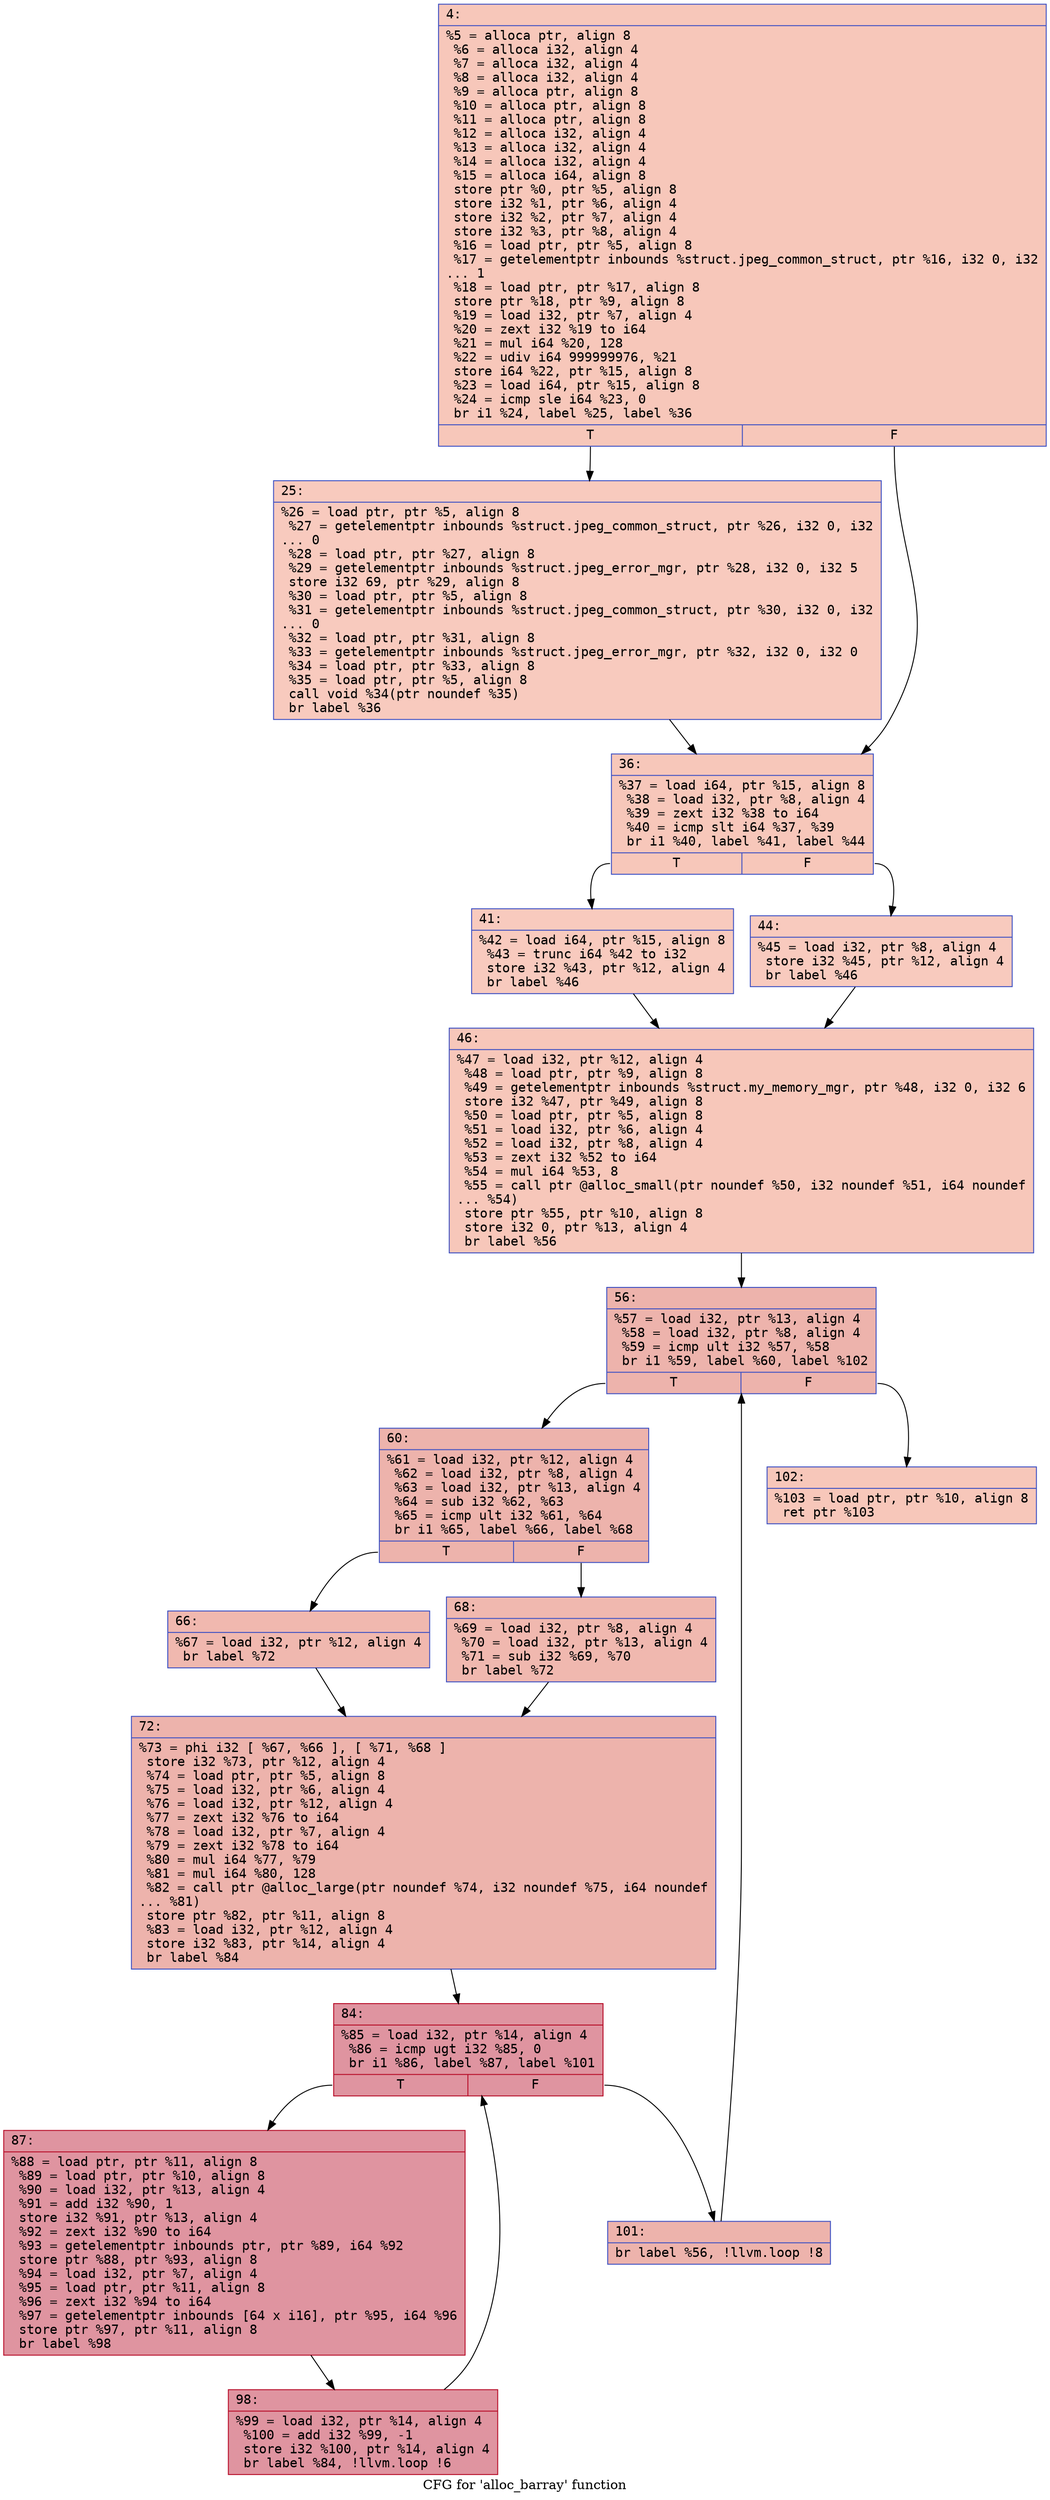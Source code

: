 digraph "CFG for 'alloc_barray' function" {
	label="CFG for 'alloc_barray' function";

	Node0x60000011f750 [shape=record,color="#3d50c3ff", style=filled, fillcolor="#ec7f6370" fontname="Courier",label="{4:\l|  %5 = alloca ptr, align 8\l  %6 = alloca i32, align 4\l  %7 = alloca i32, align 4\l  %8 = alloca i32, align 4\l  %9 = alloca ptr, align 8\l  %10 = alloca ptr, align 8\l  %11 = alloca ptr, align 8\l  %12 = alloca i32, align 4\l  %13 = alloca i32, align 4\l  %14 = alloca i32, align 4\l  %15 = alloca i64, align 8\l  store ptr %0, ptr %5, align 8\l  store i32 %1, ptr %6, align 4\l  store i32 %2, ptr %7, align 4\l  store i32 %3, ptr %8, align 4\l  %16 = load ptr, ptr %5, align 8\l  %17 = getelementptr inbounds %struct.jpeg_common_struct, ptr %16, i32 0, i32\l... 1\l  %18 = load ptr, ptr %17, align 8\l  store ptr %18, ptr %9, align 8\l  %19 = load i32, ptr %7, align 4\l  %20 = zext i32 %19 to i64\l  %21 = mul i64 %20, 128\l  %22 = udiv i64 999999976, %21\l  store i64 %22, ptr %15, align 8\l  %23 = load i64, ptr %15, align 8\l  %24 = icmp sle i64 %23, 0\l  br i1 %24, label %25, label %36\l|{<s0>T|<s1>F}}"];
	Node0x60000011f750:s0 -> Node0x60000011f7a0[tooltip="4 -> 25\nProbability 50.00%" ];
	Node0x60000011f750:s1 -> Node0x60000011f7f0[tooltip="4 -> 36\nProbability 50.00%" ];
	Node0x60000011f7a0 [shape=record,color="#3d50c3ff", style=filled, fillcolor="#ef886b70" fontname="Courier",label="{25:\l|  %26 = load ptr, ptr %5, align 8\l  %27 = getelementptr inbounds %struct.jpeg_common_struct, ptr %26, i32 0, i32\l... 0\l  %28 = load ptr, ptr %27, align 8\l  %29 = getelementptr inbounds %struct.jpeg_error_mgr, ptr %28, i32 0, i32 5\l  store i32 69, ptr %29, align 8\l  %30 = load ptr, ptr %5, align 8\l  %31 = getelementptr inbounds %struct.jpeg_common_struct, ptr %30, i32 0, i32\l... 0\l  %32 = load ptr, ptr %31, align 8\l  %33 = getelementptr inbounds %struct.jpeg_error_mgr, ptr %32, i32 0, i32 0\l  %34 = load ptr, ptr %33, align 8\l  %35 = load ptr, ptr %5, align 8\l  call void %34(ptr noundef %35)\l  br label %36\l}"];
	Node0x60000011f7a0 -> Node0x60000011f7f0[tooltip="25 -> 36\nProbability 100.00%" ];
	Node0x60000011f7f0 [shape=record,color="#3d50c3ff", style=filled, fillcolor="#ec7f6370" fontname="Courier",label="{36:\l|  %37 = load i64, ptr %15, align 8\l  %38 = load i32, ptr %8, align 4\l  %39 = zext i32 %38 to i64\l  %40 = icmp slt i64 %37, %39\l  br i1 %40, label %41, label %44\l|{<s0>T|<s1>F}}"];
	Node0x60000011f7f0:s0 -> Node0x60000011f840[tooltip="36 -> 41\nProbability 50.00%" ];
	Node0x60000011f7f0:s1 -> Node0x60000011f890[tooltip="36 -> 44\nProbability 50.00%" ];
	Node0x60000011f840 [shape=record,color="#3d50c3ff", style=filled, fillcolor="#ef886b70" fontname="Courier",label="{41:\l|  %42 = load i64, ptr %15, align 8\l  %43 = trunc i64 %42 to i32\l  store i32 %43, ptr %12, align 4\l  br label %46\l}"];
	Node0x60000011f840 -> Node0x60000011f8e0[tooltip="41 -> 46\nProbability 100.00%" ];
	Node0x60000011f890 [shape=record,color="#3d50c3ff", style=filled, fillcolor="#ef886b70" fontname="Courier",label="{44:\l|  %45 = load i32, ptr %8, align 4\l  store i32 %45, ptr %12, align 4\l  br label %46\l}"];
	Node0x60000011f890 -> Node0x60000011f8e0[tooltip="44 -> 46\nProbability 100.00%" ];
	Node0x60000011f8e0 [shape=record,color="#3d50c3ff", style=filled, fillcolor="#ec7f6370" fontname="Courier",label="{46:\l|  %47 = load i32, ptr %12, align 4\l  %48 = load ptr, ptr %9, align 8\l  %49 = getelementptr inbounds %struct.my_memory_mgr, ptr %48, i32 0, i32 6\l  store i32 %47, ptr %49, align 8\l  %50 = load ptr, ptr %5, align 8\l  %51 = load i32, ptr %6, align 4\l  %52 = load i32, ptr %8, align 4\l  %53 = zext i32 %52 to i64\l  %54 = mul i64 %53, 8\l  %55 = call ptr @alloc_small(ptr noundef %50, i32 noundef %51, i64 noundef\l... %54)\l  store ptr %55, ptr %10, align 8\l  store i32 0, ptr %13, align 4\l  br label %56\l}"];
	Node0x60000011f8e0 -> Node0x60000011f930[tooltip="46 -> 56\nProbability 100.00%" ];
	Node0x60000011f930 [shape=record,color="#3d50c3ff", style=filled, fillcolor="#d6524470" fontname="Courier",label="{56:\l|  %57 = load i32, ptr %13, align 4\l  %58 = load i32, ptr %8, align 4\l  %59 = icmp ult i32 %57, %58\l  br i1 %59, label %60, label %102\l|{<s0>T|<s1>F}}"];
	Node0x60000011f930:s0 -> Node0x60000011f980[tooltip="56 -> 60\nProbability 96.88%" ];
	Node0x60000011f930:s1 -> Node0x60000011fc00[tooltip="56 -> 102\nProbability 3.12%" ];
	Node0x60000011f980 [shape=record,color="#3d50c3ff", style=filled, fillcolor="#d6524470" fontname="Courier",label="{60:\l|  %61 = load i32, ptr %12, align 4\l  %62 = load i32, ptr %8, align 4\l  %63 = load i32, ptr %13, align 4\l  %64 = sub i32 %62, %63\l  %65 = icmp ult i32 %61, %64\l  br i1 %65, label %66, label %68\l|{<s0>T|<s1>F}}"];
	Node0x60000011f980:s0 -> Node0x60000011f9d0[tooltip="60 -> 66\nProbability 50.00%" ];
	Node0x60000011f980:s1 -> Node0x60000011fa20[tooltip="60 -> 68\nProbability 50.00%" ];
	Node0x60000011f9d0 [shape=record,color="#3d50c3ff", style=filled, fillcolor="#dc5d4a70" fontname="Courier",label="{66:\l|  %67 = load i32, ptr %12, align 4\l  br label %72\l}"];
	Node0x60000011f9d0 -> Node0x60000011fa70[tooltip="66 -> 72\nProbability 100.00%" ];
	Node0x60000011fa20 [shape=record,color="#3d50c3ff", style=filled, fillcolor="#dc5d4a70" fontname="Courier",label="{68:\l|  %69 = load i32, ptr %8, align 4\l  %70 = load i32, ptr %13, align 4\l  %71 = sub i32 %69, %70\l  br label %72\l}"];
	Node0x60000011fa20 -> Node0x60000011fa70[tooltip="68 -> 72\nProbability 100.00%" ];
	Node0x60000011fa70 [shape=record,color="#3d50c3ff", style=filled, fillcolor="#d6524470" fontname="Courier",label="{72:\l|  %73 = phi i32 [ %67, %66 ], [ %71, %68 ]\l  store i32 %73, ptr %12, align 4\l  %74 = load ptr, ptr %5, align 8\l  %75 = load i32, ptr %6, align 4\l  %76 = load i32, ptr %12, align 4\l  %77 = zext i32 %76 to i64\l  %78 = load i32, ptr %7, align 4\l  %79 = zext i32 %78 to i64\l  %80 = mul i64 %77, %79\l  %81 = mul i64 %80, 128\l  %82 = call ptr @alloc_large(ptr noundef %74, i32 noundef %75, i64 noundef\l... %81)\l  store ptr %82, ptr %11, align 8\l  %83 = load i32, ptr %12, align 4\l  store i32 %83, ptr %14, align 4\l  br label %84\l}"];
	Node0x60000011fa70 -> Node0x60000011fac0[tooltip="72 -> 84\nProbability 100.00%" ];
	Node0x60000011fac0 [shape=record,color="#b70d28ff", style=filled, fillcolor="#b70d2870" fontname="Courier",label="{84:\l|  %85 = load i32, ptr %14, align 4\l  %86 = icmp ugt i32 %85, 0\l  br i1 %86, label %87, label %101\l|{<s0>T|<s1>F}}"];
	Node0x60000011fac0:s0 -> Node0x60000011fb10[tooltip="84 -> 87\nProbability 96.88%" ];
	Node0x60000011fac0:s1 -> Node0x60000011fbb0[tooltip="84 -> 101\nProbability 3.12%" ];
	Node0x60000011fb10 [shape=record,color="#b70d28ff", style=filled, fillcolor="#b70d2870" fontname="Courier",label="{87:\l|  %88 = load ptr, ptr %11, align 8\l  %89 = load ptr, ptr %10, align 8\l  %90 = load i32, ptr %13, align 4\l  %91 = add i32 %90, 1\l  store i32 %91, ptr %13, align 4\l  %92 = zext i32 %90 to i64\l  %93 = getelementptr inbounds ptr, ptr %89, i64 %92\l  store ptr %88, ptr %93, align 8\l  %94 = load i32, ptr %7, align 4\l  %95 = load ptr, ptr %11, align 8\l  %96 = zext i32 %94 to i64\l  %97 = getelementptr inbounds [64 x i16], ptr %95, i64 %96\l  store ptr %97, ptr %11, align 8\l  br label %98\l}"];
	Node0x60000011fb10 -> Node0x60000011fb60[tooltip="87 -> 98\nProbability 100.00%" ];
	Node0x60000011fb60 [shape=record,color="#b70d28ff", style=filled, fillcolor="#b70d2870" fontname="Courier",label="{98:\l|  %99 = load i32, ptr %14, align 4\l  %100 = add i32 %99, -1\l  store i32 %100, ptr %14, align 4\l  br label %84, !llvm.loop !6\l}"];
	Node0x60000011fb60 -> Node0x60000011fac0[tooltip="98 -> 84\nProbability 100.00%" ];
	Node0x60000011fbb0 [shape=record,color="#3d50c3ff", style=filled, fillcolor="#d6524470" fontname="Courier",label="{101:\l|  br label %56, !llvm.loop !8\l}"];
	Node0x60000011fbb0 -> Node0x60000011f930[tooltip="101 -> 56\nProbability 100.00%" ];
	Node0x60000011fc00 [shape=record,color="#3d50c3ff", style=filled, fillcolor="#ec7f6370" fontname="Courier",label="{102:\l|  %103 = load ptr, ptr %10, align 8\l  ret ptr %103\l}"];
}
